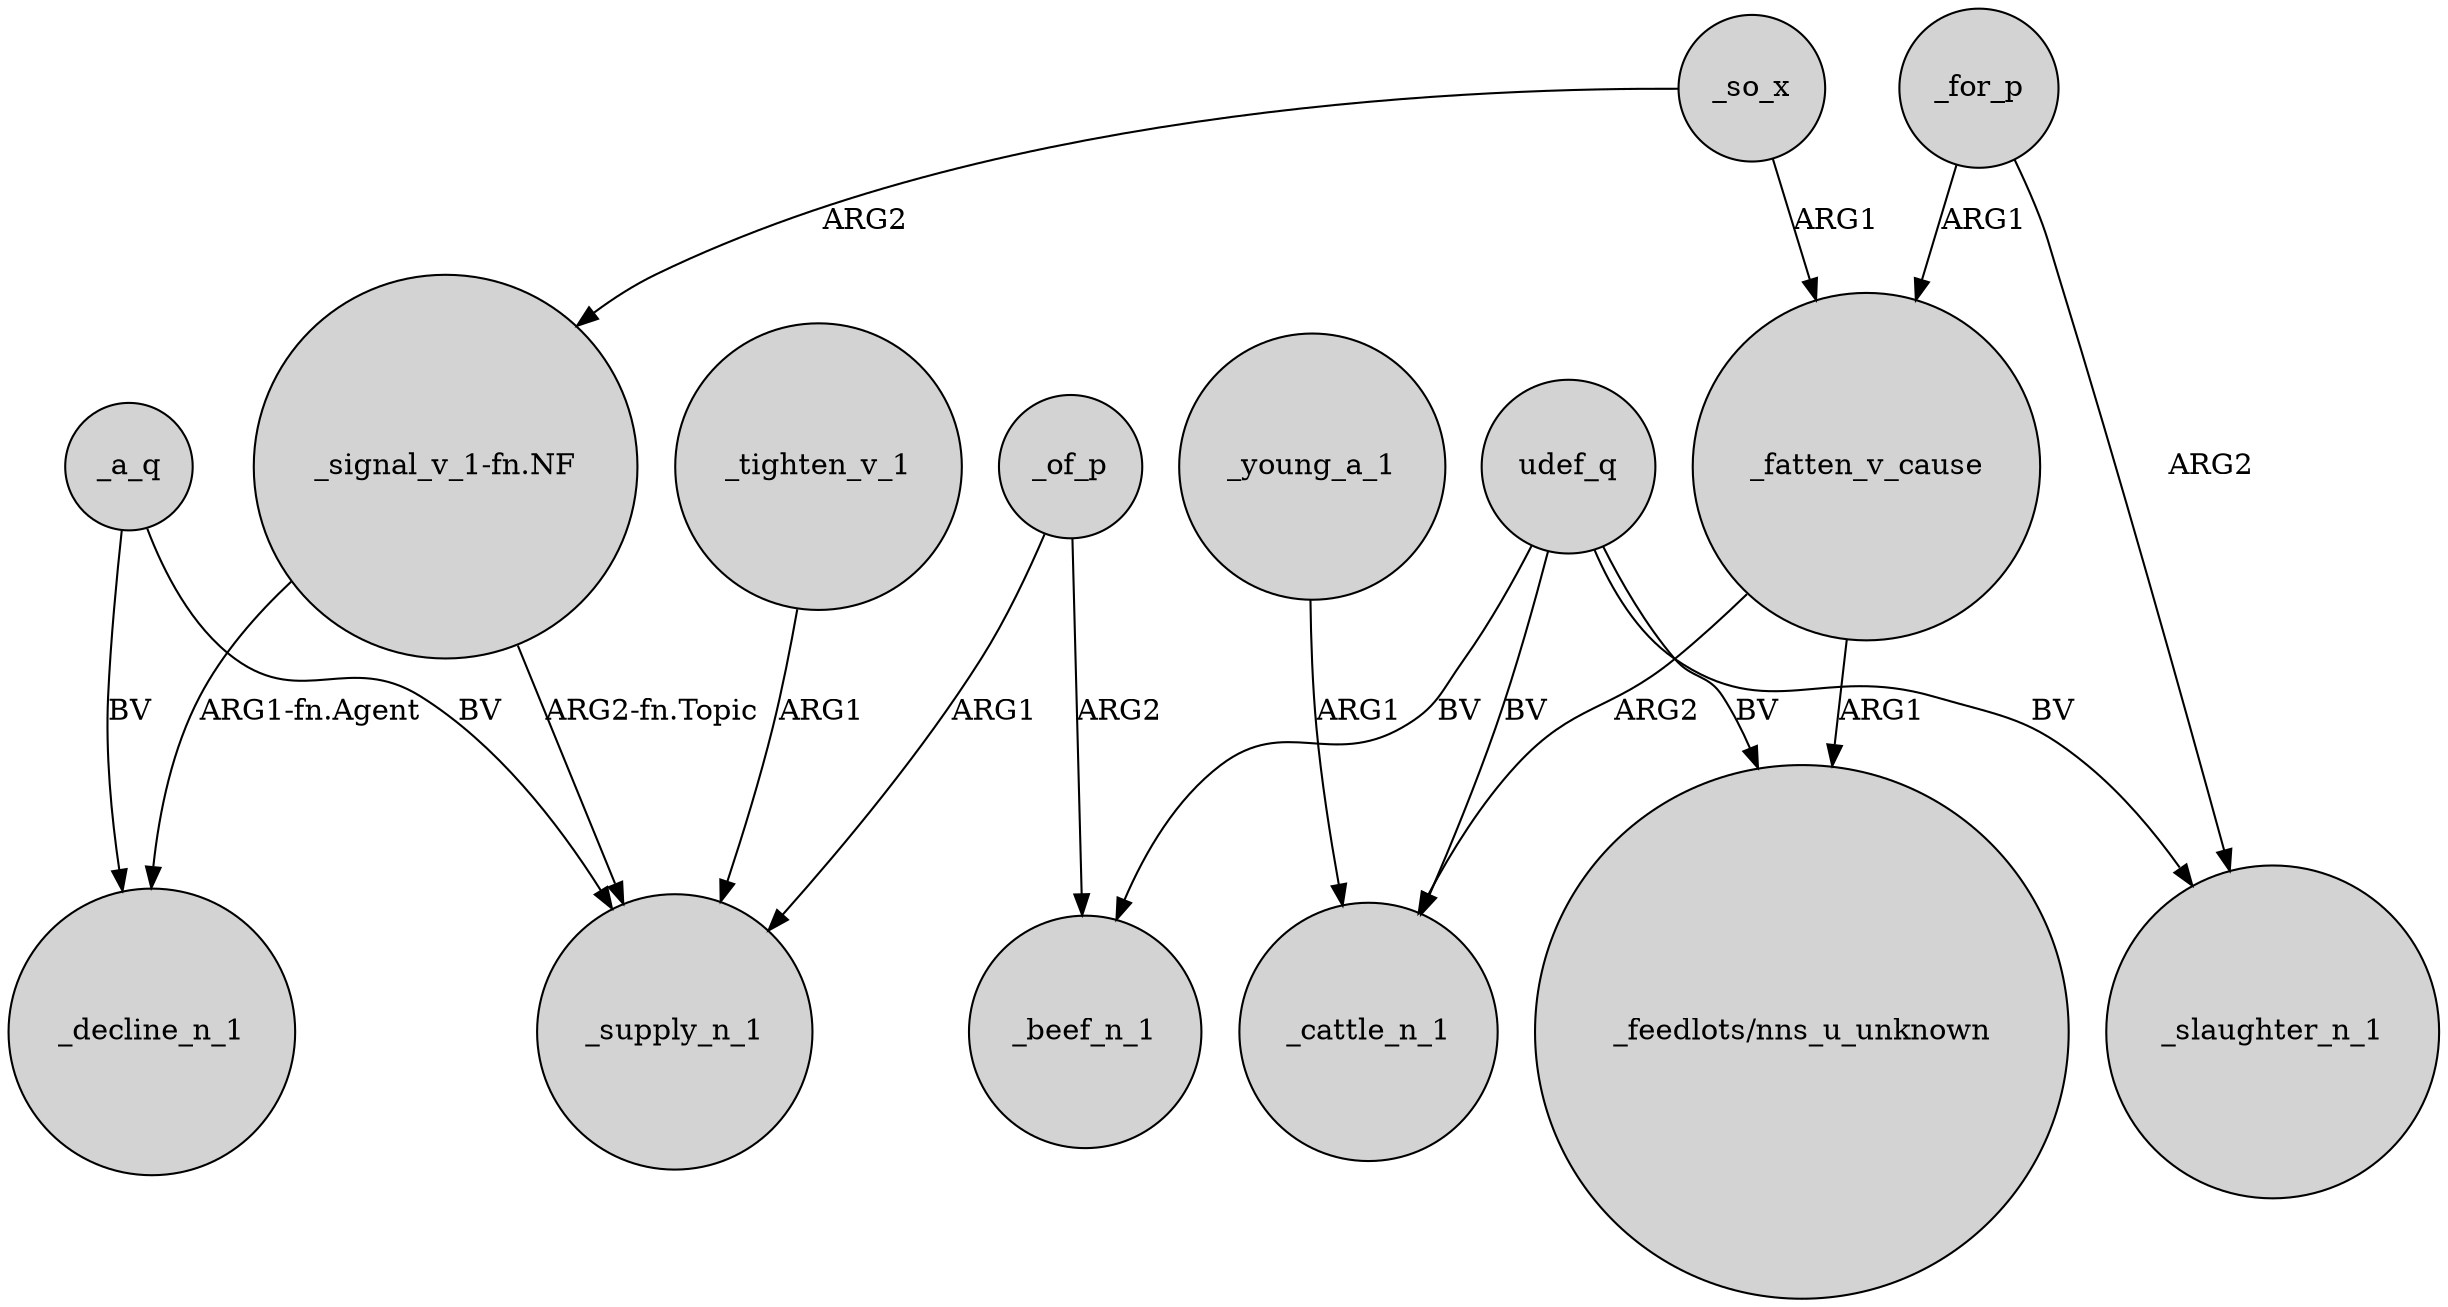 digraph {
	node [shape=circle style=filled]
	_a_q -> _supply_n_1 [label=BV]
	_so_x -> _fatten_v_cause [label=ARG1]
	_so_x -> "_signal_v_1-fn.NF" [label=ARG2]
	_of_p -> _beef_n_1 [label=ARG2]
	"_signal_v_1-fn.NF" -> _decline_n_1 [label="ARG1-fn.Agent"]
	udef_q -> _beef_n_1 [label=BV]
	_young_a_1 -> _cattle_n_1 [label=ARG1]
	_of_p -> _supply_n_1 [label=ARG1]
	udef_q -> _cattle_n_1 [label=BV]
	_tighten_v_1 -> _supply_n_1 [label=ARG1]
	udef_q -> _slaughter_n_1 [label=BV]
	_a_q -> _decline_n_1 [label=BV]
	_fatten_v_cause -> "_feedlots/nns_u_unknown" [label=ARG1]
	_for_p -> _fatten_v_cause [label=ARG1]
	udef_q -> "_feedlots/nns_u_unknown" [label=BV]
	"_signal_v_1-fn.NF" -> _supply_n_1 [label="ARG2-fn.Topic"]
	_for_p -> _slaughter_n_1 [label=ARG2]
	_fatten_v_cause -> _cattle_n_1 [label=ARG2]
}
